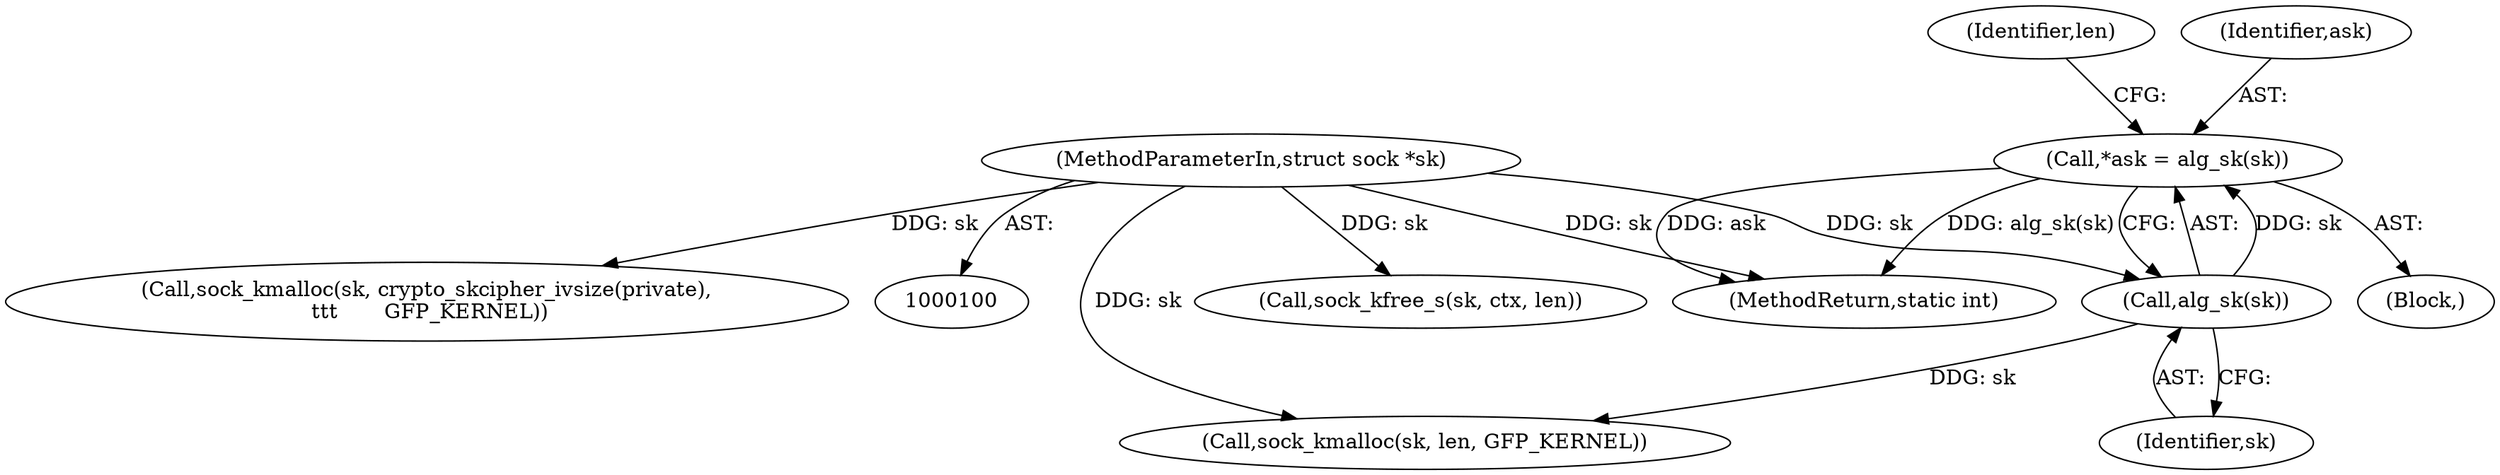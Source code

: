 digraph "0_linux_dd504589577d8e8e70f51f997ad487a4cb6c026f@pointer" {
"1000106" [label="(Call,*ask = alg_sk(sk))"];
"1000108" [label="(Call,alg_sk(sk))"];
"1000102" [label="(MethodParameterIn,struct sock *sk)"];
"1000109" [label="(Identifier,sk)"];
"1000230" [label="(MethodReturn,static int)"];
"1000102" [label="(MethodParameterIn,struct sock *sk)"];
"1000108" [label="(Call,alg_sk(sk))"];
"1000121" [label="(Call,sock_kmalloc(sk, len, GFP_KERNEL))"];
"1000112" [label="(Identifier,len)"];
"1000103" [label="(Block,)"];
"1000146" [label="(Call,sock_kfree_s(sk, ctx, len))"];
"1000135" [label="(Call,sock_kmalloc(sk, crypto_skcipher_ivsize(private),\n \t\t\t       GFP_KERNEL))"];
"1000106" [label="(Call,*ask = alg_sk(sk))"];
"1000107" [label="(Identifier,ask)"];
"1000106" -> "1000103"  [label="AST: "];
"1000106" -> "1000108"  [label="CFG: "];
"1000107" -> "1000106"  [label="AST: "];
"1000108" -> "1000106"  [label="AST: "];
"1000112" -> "1000106"  [label="CFG: "];
"1000106" -> "1000230"  [label="DDG: alg_sk(sk)"];
"1000106" -> "1000230"  [label="DDG: ask"];
"1000108" -> "1000106"  [label="DDG: sk"];
"1000108" -> "1000109"  [label="CFG: "];
"1000109" -> "1000108"  [label="AST: "];
"1000102" -> "1000108"  [label="DDG: sk"];
"1000108" -> "1000121"  [label="DDG: sk"];
"1000102" -> "1000100"  [label="AST: "];
"1000102" -> "1000230"  [label="DDG: sk"];
"1000102" -> "1000121"  [label="DDG: sk"];
"1000102" -> "1000135"  [label="DDG: sk"];
"1000102" -> "1000146"  [label="DDG: sk"];
}
